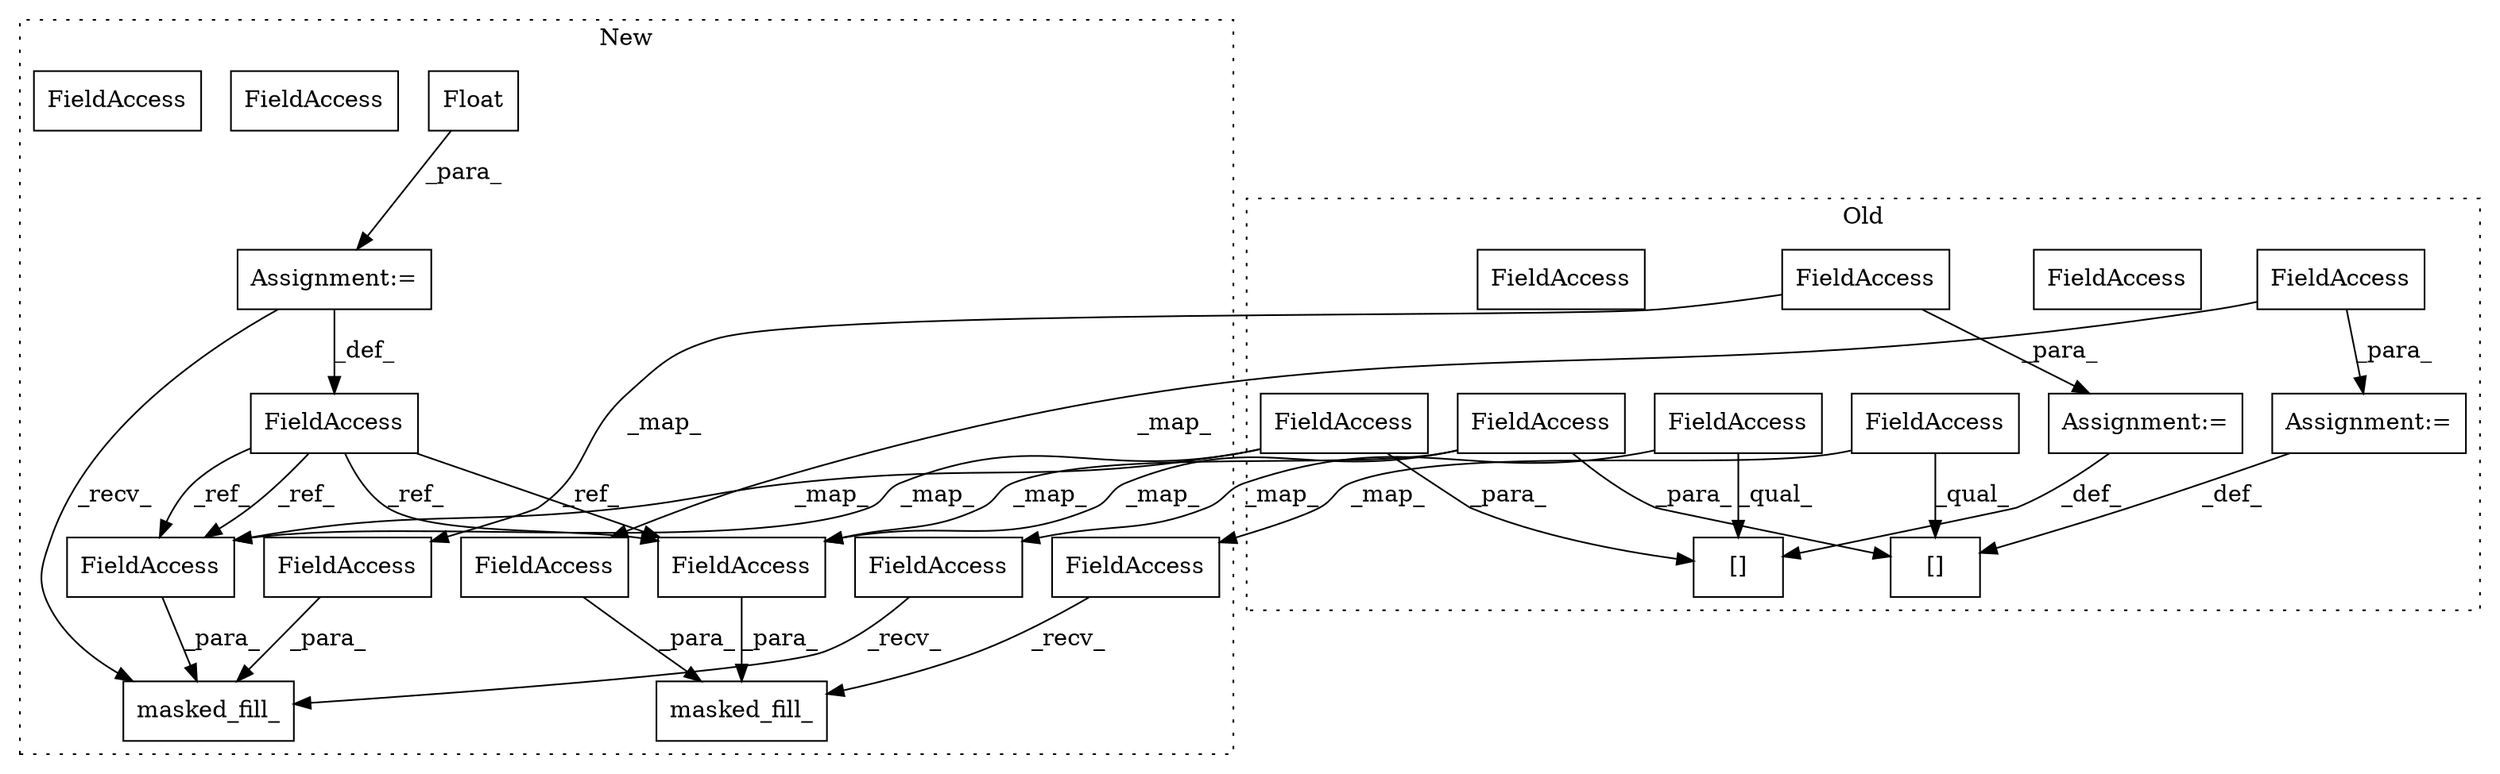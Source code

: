 digraph G {
subgraph cluster0 {
1 [label="[]" a="2" s="2484,2508" l="18,1" shape="box"];
3 [label="Assignment:=" a="7" s="2509" l="1" shape="box"];
5 [label="FieldAccess" a="22" s="2510" l="11" shape="box"];
10 [label="[]" a="2" s="2527,2540" l="7,1" shape="box"];
11 [label="Assignment:=" a="7" s="2541" l="1" shape="box"];
12 [label="FieldAccess" a="22" s="2527" l="6" shape="box"];
14 [label="FieldAccess" a="22" s="2484" l="17" shape="box"];
17 [label="FieldAccess" a="22" s="2502" l="6" shape="box"];
19 [label="FieldAccess" a="22" s="2542" l="10" shape="box"];
20 [label="FieldAccess" a="22" s="2534" l="6" shape="box"];
24 [label="FieldAccess" a="22" s="2534" l="6" shape="box"];
25 [label="FieldAccess" a="22" s="2502" l="6" shape="box"];
label = "Old";
style="dotted";
}
subgraph cluster1 {
2 [label="masked_fill_" a="32" s="2554,2585" l="13,1" shape="box"];
4 [label="Assignment:=" a="7" s="2450" l="2" shape="box"];
6 [label="FieldAccess" a="22" s="2574" l="11" shape="box"];
7 [label="Float" a="32" s="2478" l="7" shape="box"];
8 [label="masked_fill_" a="32" s="2599,2629" l="13,1" shape="box"];
9 [label="FieldAccess" a="22" s="2500" l="6" shape="box"];
13 [label="FieldAccess" a="22" s="2592" l="6" shape="box"];
15 [label="FieldAccess" a="22" s="2536" l="17" shape="box"];
16 [label="FieldAccess" a="22" s="2567" l="6" shape="box"];
18 [label="FieldAccess" a="22" s="2619" l="10" shape="box"];
21 [label="FieldAccess" a="22" s="2612" l="6" shape="box"];
22 [label="FieldAccess" a="22" s="2612" l="6" shape="box"];
23 [label="FieldAccess" a="22" s="2567" l="6" shape="box"];
label = "New";
style="dotted";
}
3 -> 1 [label="_def_"];
4 -> 8 [label="_recv_"];
4 -> 9 [label="_def_"];
5 -> 3 [label="_para_"];
5 -> 6 [label="_map_"];
6 -> 2 [label="_para_"];
7 -> 4 [label="_para_"];
9 -> 23 [label="_ref_"];
9 -> 23 [label="_ref_"];
9 -> 22 [label="_ref_"];
9 -> 22 [label="_ref_"];
11 -> 10 [label="_def_"];
12 -> 10 [label="_qual_"];
12 -> 13 [label="_map_"];
13 -> 8 [label="_recv_"];
14 -> 1 [label="_qual_"];
14 -> 15 [label="_map_"];
15 -> 2 [label="_recv_"];
18 -> 8 [label="_para_"];
19 -> 18 [label="_map_"];
19 -> 11 [label="_para_"];
22 -> 8 [label="_para_"];
23 -> 2 [label="_para_"];
24 -> 10 [label="_para_"];
24 -> 22 [label="_map_"];
24 -> 22 [label="_map_"];
25 -> 23 [label="_map_"];
25 -> 23 [label="_map_"];
25 -> 1 [label="_para_"];
}